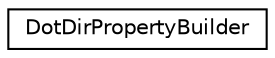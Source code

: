 digraph "类继承关系图"
{
 // INTERACTIVE_SVG=YES
 // LATEX_PDF_SIZE
  edge [fontname="Helvetica",fontsize="10",labelfontname="Helvetica",labelfontsize="10"];
  node [fontname="Helvetica",fontsize="10",shape=record];
  rankdir="LR";
  Node0 [label="DotDirPropertyBuilder",height=0.2,width=0.4,color="black", fillcolor="white", style="filled",URL="$d1/d6f/class_dot_dir_property_builder.html",tooltip="Builder helper to create instances of the DotDirProperty struct"];
}
